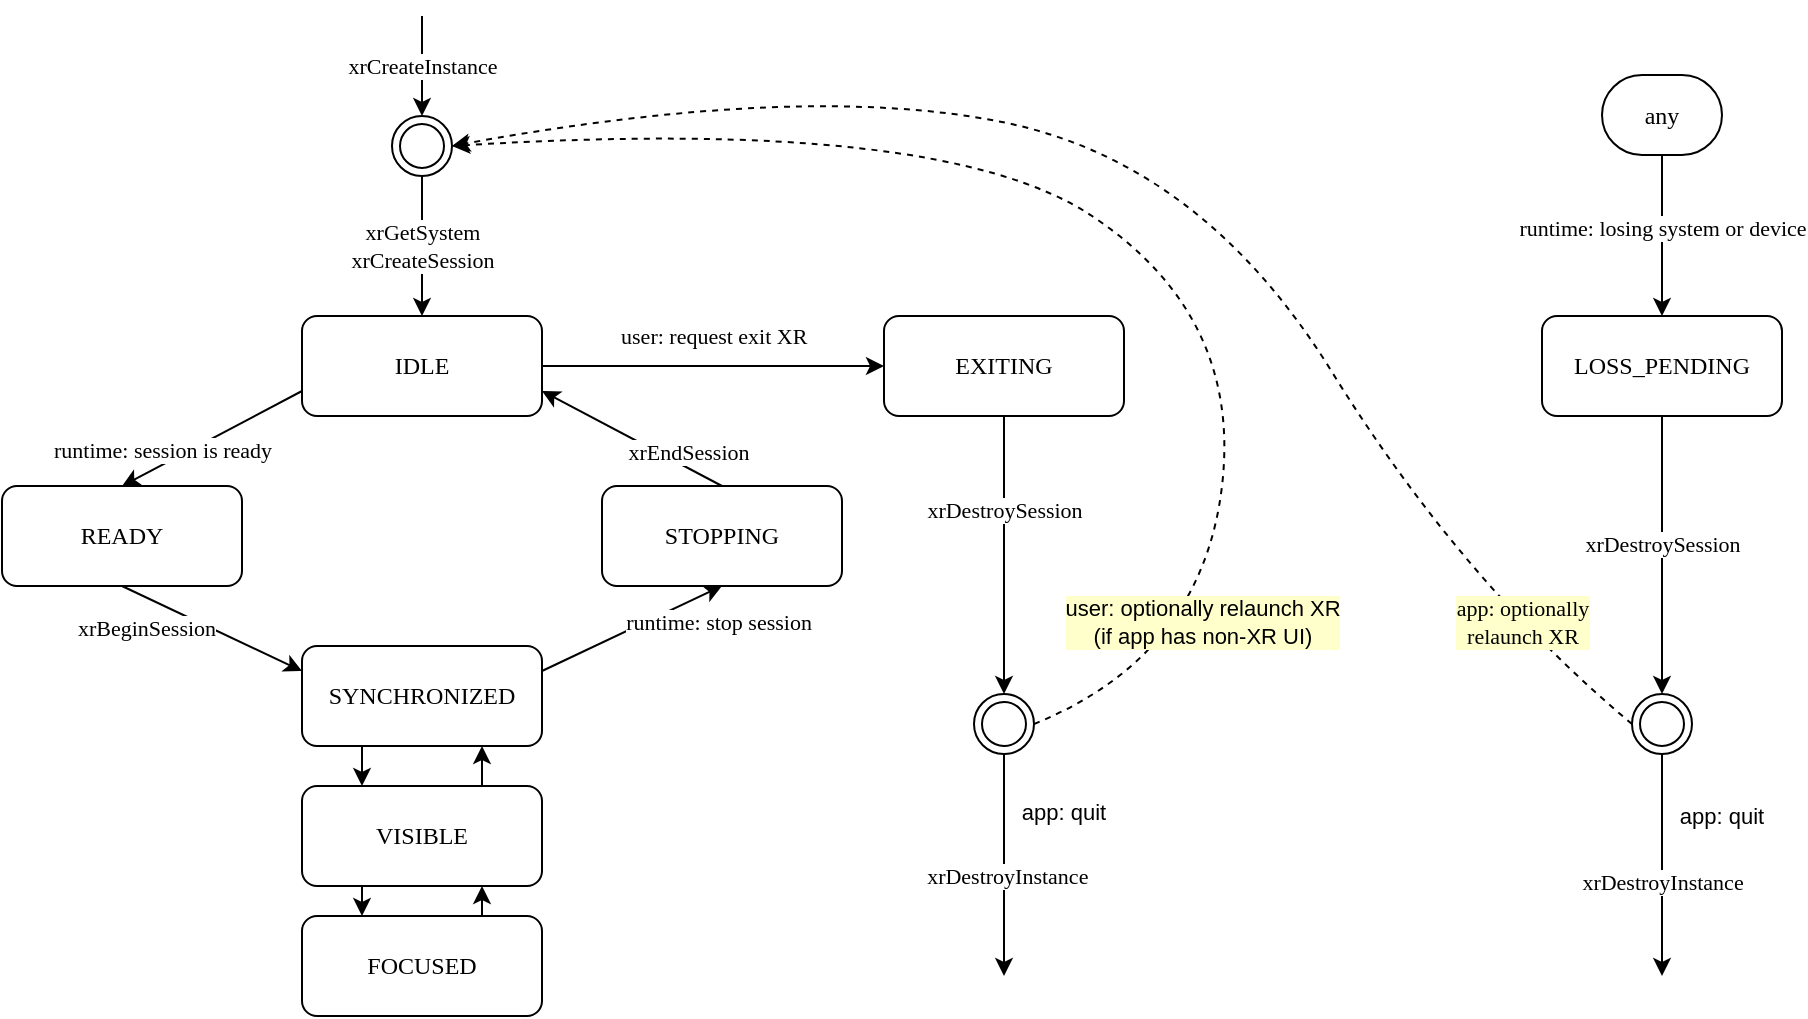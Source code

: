 <mxfile version="24.2.5" type="device">
  <diagram id="6a731a19-8d31-9384-78a2-239565b7b9f0" name="Page-1">
    <mxGraphModel dx="1420" dy="792" grid="1" gridSize="10" guides="1" tooltips="1" connect="1" arrows="1" fold="1" page="1" pageScale="1" pageWidth="1169" pageHeight="827" background="#ffffff" math="0" shadow="0">
      <root>
        <mxCell id="0" />
        <mxCell id="1" parent="0" />
        <mxCell id="R5xe2oea_nCO69r26pEi-1795" value="runtime: session is ready" style="edgeStyle=none;rounded=0;html=1;exitX=0;exitY=0.75;exitDx=0;exitDy=0;jettySize=auto;orthogonalLoop=1;entryX=0.5;entryY=0;entryDx=0;entryDy=0;fontFamily=sans-serif;" parent="1" source="R5xe2oea_nCO69r26pEi-1779" target="R5xe2oea_nCO69r26pEi-1782" edge="1">
          <mxGeometry x="0.487" y="-7" relative="1" as="geometry">
            <mxPoint as="offset" />
            <mxPoint x="220" y="297" as="targetPoint" />
          </mxGeometry>
        </mxCell>
        <mxCell id="R5xe2oea_nCO69r26pEi-1799" value="user: request exit XR&amp;nbsp;" style="edgeStyle=none;rounded=0;html=1;exitX=1;exitY=0.5;exitDx=0;exitDy=0;entryX=0;entryY=0.5;entryDx=0;entryDy=0;jettySize=auto;orthogonalLoop=1;fontFamily=sans-serif;" parent="1" source="R5xe2oea_nCO69r26pEi-1779" target="R5xe2oea_nCO69r26pEi-1785" edge="1">
          <mxGeometry x="0.018" y="15" relative="1" as="geometry">
            <mxPoint as="offset" />
          </mxGeometry>
        </mxCell>
        <mxCell id="R5xe2oea_nCO69r26pEi-1779" value="IDLE" style="rounded=1;whiteSpace=wrap;html=1;fontFamily=sans-serif;" parent="1" vertex="1">
          <mxGeometry x="290" y="217" width="120" height="50" as="geometry" />
        </mxCell>
        <mxCell id="R5xe2oea_nCO69r26pEi-1781" value="xrGetSystem&lt;br&gt;xrCreateSession" style="edgeStyle=orthogonalEdgeStyle;rounded=0;html=1;entryX=0.5;entryY=0;entryDx=0;entryDy=0;jettySize=auto;orthogonalLoop=1;fontFamily=sans-serif;" parent="1" source="R5xe2oea_nCO69r26pEi-1787" target="R5xe2oea_nCO69r26pEi-1779" edge="1">
          <mxGeometry relative="1" as="geometry">
            <mxPoint x="350" y="127" as="sourcePoint" />
          </mxGeometry>
        </mxCell>
        <mxCell id="R5xe2oea_nCO69r26pEi-1796" value="xrBeginSession" style="edgeStyle=none;rounded=0;html=1;exitX=0.5;exitY=1;exitDx=0;exitDy=0;entryX=0;entryY=0.25;entryDx=0;entryDy=0;jettySize=auto;orthogonalLoop=1;fontFamily=sans-serif;" parent="1" source="R5xe2oea_nCO69r26pEi-1782" target="R5xe2oea_nCO69r26pEi-1783" edge="1">
          <mxGeometry x="-0.602" y="-14" relative="1" as="geometry">
            <mxPoint as="offset" />
          </mxGeometry>
        </mxCell>
        <mxCell id="R5xe2oea_nCO69r26pEi-1782" value="READY" style="rounded=1;whiteSpace=wrap;html=1;fontFamily=sans-serif;" parent="1" vertex="1">
          <mxGeometry x="140" y="302" width="120" height="50" as="geometry" />
        </mxCell>
        <mxCell id="R5xe2oea_nCO69r26pEi-1794" value="runtime: stop session" style="edgeStyle=none;rounded=0;html=1;exitX=1;exitY=0.25;exitDx=0;exitDy=0;entryX=0.5;entryY=1;entryDx=0;entryDy=0;jettySize=auto;orthogonalLoop=1;fontFamily=sans-serif;" parent="1" source="R5xe2oea_nCO69r26pEi-1783" target="R5xe2oea_nCO69r26pEi-1784" edge="1">
          <mxGeometry x="0.809" y="-15" relative="1" as="geometry">
            <mxPoint as="offset" />
          </mxGeometry>
        </mxCell>
        <mxCell id="E9XWyypkCDDpd08B_DDo-5" style="edgeStyle=orthogonalEdgeStyle;rounded=0;orthogonalLoop=1;jettySize=auto;html=1;exitX=0.25;exitY=1;exitDx=0;exitDy=0;entryX=0.25;entryY=0;entryDx=0;entryDy=0;fontFamily=sans-serif;" parent="1" source="R5xe2oea_nCO69r26pEi-1783" target="E9XWyypkCDDpd08B_DDo-3" edge="1">
          <mxGeometry relative="1" as="geometry">
            <mxPoint x="320" y="447" as="targetPoint" />
          </mxGeometry>
        </mxCell>
        <mxCell id="R5xe2oea_nCO69r26pEi-1783" value="SYNCHRONIZED" style="rounded=1;whiteSpace=wrap;html=1;fontFamily=sans-serif;" parent="1" vertex="1">
          <mxGeometry x="290" y="382" width="120" height="50" as="geometry" />
        </mxCell>
        <mxCell id="R5xe2oea_nCO69r26pEi-1784" value="STOPPING" style="rounded=1;whiteSpace=wrap;html=1;fontFamily=sans-serif;" parent="1" vertex="1">
          <mxGeometry x="440" y="302" width="120" height="50" as="geometry" />
        </mxCell>
        <mxCell id="R5xe2oea_nCO69r26pEi-1801" value="xrDestroySession&lt;br&gt;" style="edgeStyle=none;rounded=0;html=1;exitX=0.5;exitY=1;exitDx=0;exitDy=0;jettySize=auto;orthogonalLoop=1;fontFamily=sans-serif;entryX=0.5;entryY=0;entryDx=0;entryDy=0;" parent="1" source="R5xe2oea_nCO69r26pEi-1785" target="R5xe2oea_nCO69r26pEi-1788" edge="1">
          <mxGeometry x="-0.333" relative="1" as="geometry">
            <mxPoint as="offset" />
            <mxPoint x="641" y="387" as="targetPoint" />
          </mxGeometry>
        </mxCell>
        <mxCell id="R5xe2oea_nCO69r26pEi-1785" value="EXITING" style="rounded=1;whiteSpace=wrap;html=1;fontFamily=sans-serif;" parent="1" vertex="1">
          <mxGeometry x="581" y="217" width="120" height="50" as="geometry" />
        </mxCell>
        <mxCell id="R5xe2oea_nCO69r26pEi-1787" value="" style="ellipse;shape=doubleEllipse;whiteSpace=wrap;html=1;aspect=fixed;fillColor=none;fontFamily=sans-serif;" parent="1" vertex="1">
          <mxGeometry x="335" y="117" width="30" height="30" as="geometry" />
        </mxCell>
        <mxCell id="R5xe2oea_nCO69r26pEi-1819" value="&amp;nbsp;xrDestroyInstance" style="edgeStyle=none;rounded=0;html=1;jettySize=auto;orthogonalLoop=1;strokeColor=#000000;fontFamily=sans-serif;labelBackgroundColor=default;" parent="1" source="R5xe2oea_nCO69r26pEi-1788" edge="1">
          <mxGeometry x="0.099" relative="1" as="geometry">
            <mxPoint x="641" y="547" as="targetPoint" />
            <Array as="points">
              <mxPoint x="641" y="497" />
            </Array>
            <mxPoint as="offset" />
          </mxGeometry>
        </mxCell>
        <mxCell id="R5xe2oea_nCO69r26pEi-1788" value="" style="ellipse;shape=doubleEllipse;whiteSpace=wrap;html=1;aspect=fixed;fillColor=none;fontFamily=sans-serif;" parent="1" vertex="1">
          <mxGeometry x="626" y="406" width="30" height="30" as="geometry" />
        </mxCell>
        <mxCell id="R5xe2oea_nCO69r26pEi-1789" value="LOSS_PENDING" style="rounded=1;whiteSpace=wrap;html=1;fontFamily=sans-serif;" parent="1" vertex="1">
          <mxGeometry x="910" y="217" width="120" height="50" as="geometry" />
        </mxCell>
        <mxCell id="R5xe2oea_nCO69r26pEi-1800" value="runtime: losing system or device" style="edgeStyle=none;rounded=0;html=1;exitX=0.5;exitY=1;exitDx=0;exitDy=0;jettySize=auto;orthogonalLoop=1;fontFamily=sans-serif;" parent="1" source="R5xe2oea_nCO69r26pEi-1790" target="R5xe2oea_nCO69r26pEi-1789" edge="1">
          <mxGeometry x="-0.108" relative="1" as="geometry">
            <mxPoint as="offset" />
          </mxGeometry>
        </mxCell>
        <mxCell id="R5xe2oea_nCO69r26pEi-1790" value="any" style="rounded=1;whiteSpace=wrap;html=1;arcSize=50;fontFamily=sans-serif;" parent="1" vertex="1">
          <mxGeometry x="940" y="96.5" width="60" height="40" as="geometry" />
        </mxCell>
        <mxCell id="R5xe2oea_nCO69r26pEi-1804" value="app: optionally&lt;br&gt;relaunch XR" style="curved=1;endArrow=classic;html=1;entryX=1;entryY=0.5;entryDx=0;entryDy=0;dashed=1;fillColor=#fff2cc;strokeColor=#000000;fontFamily=sans-serif;exitX=0;exitY=0.5;exitDx=0;exitDy=0;labelBackgroundColor=#ffffcc;" parent="1" source="QVOuctH_foqRyJ0ckHwy-2" target="R5xe2oea_nCO69r26pEi-1787" edge="1">
          <mxGeometry x="-0.797" y="-4" width="50" height="50" relative="1" as="geometry">
            <mxPoint x="900" y="427" as="sourcePoint" />
            <mxPoint x="380" y="107" as="targetPoint" />
            <Array as="points">
              <mxPoint x="870" y="350" />
              <mxPoint x="740" y="140" />
              <mxPoint x="540" y="100" />
            </Array>
            <mxPoint as="offset" />
          </mxGeometry>
        </mxCell>
        <mxCell id="R5xe2oea_nCO69r26pEi-1806" value="xrCreateInstance" style="edgeStyle=none;rounded=0;html=1;entryX=0.5;entryY=0;entryDx=0;entryDy=0;jettySize=auto;orthogonalLoop=1;fontFamily=sans-serif;" parent="1" target="R5xe2oea_nCO69r26pEi-1787" edge="1">
          <mxGeometry relative="1" as="geometry">
            <mxPoint x="350" y="67" as="sourcePoint" />
            <mxPoint x="320" y="87" as="targetPoint" />
          </mxGeometry>
        </mxCell>
        <mxCell id="E9XWyypkCDDpd08B_DDo-6" style="edgeStyle=orthogonalEdgeStyle;rounded=0;orthogonalLoop=1;jettySize=auto;html=1;exitX=0.25;exitY=1;exitDx=0;exitDy=0;entryX=0.25;entryY=0;entryDx=0;entryDy=0;fontFamily=sans-serif;" parent="1" source="E9XWyypkCDDpd08B_DDo-3" target="E9XWyypkCDDpd08B_DDo-4" edge="1">
          <mxGeometry relative="1" as="geometry" />
        </mxCell>
        <mxCell id="E9XWyypkCDDpd08B_DDo-8" style="edgeStyle=orthogonalEdgeStyle;rounded=0;orthogonalLoop=1;jettySize=auto;html=1;exitX=0.75;exitY=0;exitDx=0;exitDy=0;entryX=0.75;entryY=1;entryDx=0;entryDy=0;fontFamily=sans-serif;" parent="1" source="E9XWyypkCDDpd08B_DDo-3" target="R5xe2oea_nCO69r26pEi-1783" edge="1">
          <mxGeometry relative="1" as="geometry" />
        </mxCell>
        <mxCell id="E9XWyypkCDDpd08B_DDo-3" value="VISIBLE" style="rounded=1;whiteSpace=wrap;html=1;fontFamily=sans-serif;" parent="1" vertex="1">
          <mxGeometry x="290" y="452" width="120" height="50" as="geometry" />
        </mxCell>
        <mxCell id="E9XWyypkCDDpd08B_DDo-7" style="edgeStyle=orthogonalEdgeStyle;rounded=0;orthogonalLoop=1;jettySize=auto;html=1;exitX=0.75;exitY=0;exitDx=0;exitDy=0;entryX=0.75;entryY=1;entryDx=0;entryDy=0;fontFamily=sans-serif;" parent="1" source="E9XWyypkCDDpd08B_DDo-4" target="E9XWyypkCDDpd08B_DDo-3" edge="1">
          <mxGeometry relative="1" as="geometry" />
        </mxCell>
        <mxCell id="E9XWyypkCDDpd08B_DDo-4" value="FOCUSED" style="rounded=1;whiteSpace=wrap;html=1;fontFamily=sans-serif;" parent="1" vertex="1">
          <mxGeometry x="290" y="517" width="120" height="50" as="geometry" />
        </mxCell>
        <mxCell id="R5xe2oea_nCO69r26pEi-1793" value="xrEndSession" style="edgeStyle=none;rounded=0;html=1;exitX=0.5;exitY=0;exitDx=0;exitDy=0;entryX=1;entryY=0.75;entryDx=0;entryDy=0;jettySize=auto;orthogonalLoop=1;fontFamily=sans-serif;" parent="1" source="R5xe2oea_nCO69r26pEi-1784" target="R5xe2oea_nCO69r26pEi-1779" edge="1">
          <mxGeometry x="-0.549" y="-7" relative="1" as="geometry">
            <mxPoint as="offset" />
          </mxGeometry>
        </mxCell>
        <mxCell id="QVOuctH_foqRyJ0ckHwy-2" value="" style="ellipse;shape=doubleEllipse;whiteSpace=wrap;html=1;aspect=fixed;fillColor=none;fontFamily=sans-serif;" parent="1" vertex="1">
          <mxGeometry x="955" y="406" width="30" height="30" as="geometry" />
        </mxCell>
        <mxCell id="QVOuctH_foqRyJ0ckHwy-3" value="xrDestroySession&lt;br&gt;" style="edgeStyle=none;rounded=0;html=1;exitX=0.5;exitY=1;exitDx=0;exitDy=0;entryX=0.5;entryY=0;entryDx=0;entryDy=0;jettySize=auto;orthogonalLoop=1;fontFamily=sans-serif;" parent="1" source="R5xe2oea_nCO69r26pEi-1789" target="QVOuctH_foqRyJ0ckHwy-2" edge="1">
          <mxGeometry x="-0.077" relative="1" as="geometry">
            <mxPoint as="offset" />
            <mxPoint x="806" y="317" as="sourcePoint" />
            <mxPoint x="817" y="442" as="targetPoint" />
          </mxGeometry>
        </mxCell>
        <mxCell id="QVOuctH_foqRyJ0ckHwy-5" value="" style="curved=1;endArrow=classic;html=1;rounded=0;entryX=1;entryY=0.5;entryDx=0;entryDy=0;dashed=1;exitX=1;exitY=0.5;exitDx=0;exitDy=0;" parent="1" source="R5xe2oea_nCO69r26pEi-1788" target="R5xe2oea_nCO69r26pEi-1787" edge="1">
          <mxGeometry width="50" height="50" relative="1" as="geometry">
            <mxPoint x="660" y="401" as="sourcePoint" />
            <mxPoint x="365" y="132" as="targetPoint" />
            <Array as="points">
              <mxPoint x="740" y="387" />
              <mxPoint x="760" y="217" />
              <mxPoint x="610" y="117" />
            </Array>
          </mxGeometry>
        </mxCell>
        <mxCell id="QVOuctH_foqRyJ0ckHwy-6" value="user: optionally relaunch XR&lt;br&gt;(if app has non-XR UI)" style="edgeLabel;html=1;align=center;verticalAlign=middle;resizable=0;points=[];labelBackgroundColor=#FFFFCC;" parent="QVOuctH_foqRyJ0ckHwy-5" vertex="1" connectable="0">
          <mxGeometry x="-0.711" y="5" relative="1" as="geometry">
            <mxPoint x="4" y="-8" as="offset" />
          </mxGeometry>
        </mxCell>
        <mxCell id="xylExDsR62j9AF8thdQE-1" value="xrDestroyInstance" style="edgeStyle=none;rounded=0;html=1;jettySize=auto;orthogonalLoop=1;fontFamily=sans-serif;labelBackgroundColor=default;exitX=0.5;exitY=1;exitDx=0;exitDy=0;" parent="1" source="QVOuctH_foqRyJ0ckHwy-2" edge="1">
          <mxGeometry x="0.153" relative="1" as="geometry">
            <mxPoint x="970" y="547" as="targetPoint" />
            <Array as="points">
              <mxPoint x="970" y="500" />
            </Array>
            <mxPoint as="offset" />
            <mxPoint x="664" y="446" as="sourcePoint" />
          </mxGeometry>
        </mxCell>
        <mxCell id="6O6sW715uPMhD1z4pOEs-1" value="app: quit" style="text;html=1;strokeColor=none;fillColor=none;align=center;verticalAlign=middle;whiteSpace=wrap;rounded=0;fontSize=11;labelBackgroundColor=default;" parent="1" vertex="1">
          <mxGeometry x="641" y="450" width="60" height="30" as="geometry" />
        </mxCell>
        <mxCell id="6O6sW715uPMhD1z4pOEs-2" value="app: quit" style="text;html=1;strokeColor=none;fillColor=none;align=center;verticalAlign=middle;whiteSpace=wrap;rounded=0;fontSize=11;labelBackgroundColor=default;" parent="1" vertex="1">
          <mxGeometry x="970" y="452" width="60" height="30" as="geometry" />
        </mxCell>
      </root>
    </mxGraphModel>
  </diagram>
</mxfile>
